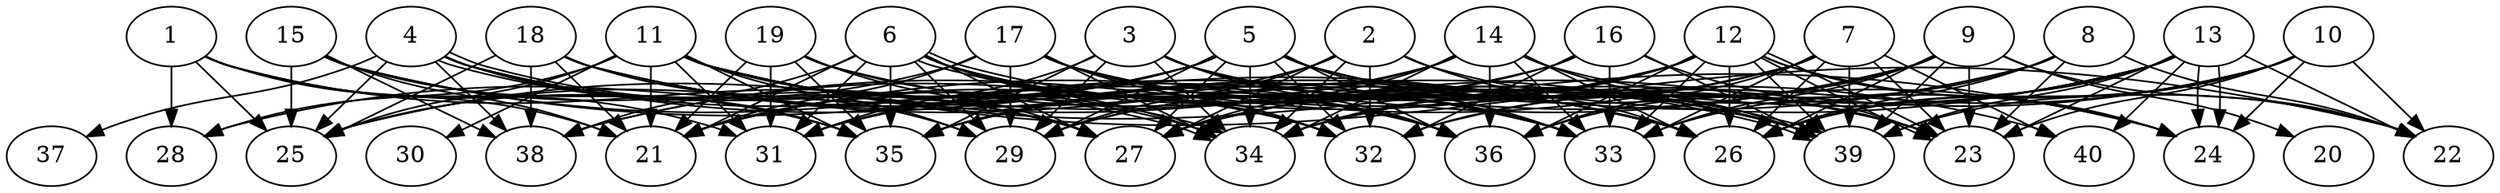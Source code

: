 // DAG automatically generated by daggen at Thu Oct  3 14:06:48 2019
// ./daggen --dot -n 40 --ccr 0.4 --fat 0.9 --regular 0.5 --density 0.7 --mindata 5242880 --maxdata 52428800 
digraph G {
  1 [size="24122880", alpha="0.02", expect_size="9649152"] 
  1 -> 21 [size ="9649152"]
  1 -> 25 [size ="9649152"]
  1 -> 27 [size ="9649152"]
  1 -> 28 [size ="9649152"]
  1 -> 31 [size ="9649152"]
  1 -> 35 [size ="9649152"]
  2 [size="36992000", alpha="0.10", expect_size="14796800"] 
  2 -> 23 [size ="14796800"]
  2 -> 26 [size ="14796800"]
  2 -> 27 [size ="14796800"]
  2 -> 29 [size ="14796800"]
  2 -> 31 [size ="14796800"]
  2 -> 32 [size ="14796800"]
  2 -> 34 [size ="14796800"]
  3 [size="77263360", alpha="0.14", expect_size="30905344"] 
  3 -> 23 [size ="30905344"]
  3 -> 29 [size ="30905344"]
  3 -> 31 [size ="30905344"]
  3 -> 33 [size ="30905344"]
  3 -> 34 [size ="30905344"]
  3 -> 35 [size ="30905344"]
  3 -> 36 [size ="30905344"]
  4 [size="39416320", alpha="0.18", expect_size="15766528"] 
  4 -> 25 [size ="15766528"]
  4 -> 26 [size ="15766528"]
  4 -> 27 [size ="15766528"]
  4 -> 34 [size ="15766528"]
  4 -> 34 [size ="15766528"]
  4 -> 35 [size ="15766528"]
  4 -> 36 [size ="15766528"]
  4 -> 37 [size ="15766528"]
  4 -> 38 [size ="15766528"]
  5 [size="27223040", alpha="0.14", expect_size="10889216"] 
  5 -> 21 [size ="10889216"]
  5 -> 23 [size ="10889216"]
  5 -> 24 [size ="10889216"]
  5 -> 25 [size ="10889216"]
  5 -> 27 [size ="10889216"]
  5 -> 28 [size ="10889216"]
  5 -> 29 [size ="10889216"]
  5 -> 32 [size ="10889216"]
  5 -> 33 [size ="10889216"]
  5 -> 34 [size ="10889216"]
  5 -> 36 [size ="10889216"]
  5 -> 39 [size ="10889216"]
  6 [size="56711680", alpha="0.05", expect_size="22684672"] 
  6 -> 21 [size ="22684672"]
  6 -> 27 [size ="22684672"]
  6 -> 29 [size ="22684672"]
  6 -> 31 [size ="22684672"]
  6 -> 32 [size ="22684672"]
  6 -> 33 [size ="22684672"]
  6 -> 34 [size ="22684672"]
  6 -> 35 [size ="22684672"]
  6 -> 36 [size ="22684672"]
  6 -> 38 [size ="22684672"]
  6 -> 39 [size ="22684672"]
  6 -> 39 [size ="22684672"]
  7 [size="125365760", alpha="0.19", expect_size="50146304"] 
  7 -> 23 [size ="50146304"]
  7 -> 26 [size ="50146304"]
  7 -> 27 [size ="50146304"]
  7 -> 33 [size ="50146304"]
  7 -> 36 [size ="50146304"]
  7 -> 38 [size ="50146304"]
  7 -> 39 [size ="50146304"]
  7 -> 40 [size ="50146304"]
  8 [size="84981760", alpha="0.09", expect_size="33992704"] 
  8 -> 22 [size ="33992704"]
  8 -> 23 [size ="33992704"]
  8 -> 26 [size ="33992704"]
  8 -> 27 [size ="33992704"]
  8 -> 33 [size ="33992704"]
  8 -> 35 [size ="33992704"]
  9 [size="18076160", alpha="0.12", expect_size="7230464"] 
  9 -> 20 [size ="7230464"]
  9 -> 21 [size ="7230464"]
  9 -> 22 [size ="7230464"]
  9 -> 23 [size ="7230464"]
  9 -> 26 [size ="7230464"]
  9 -> 31 [size ="7230464"]
  9 -> 32 [size ="7230464"]
  9 -> 33 [size ="7230464"]
  9 -> 36 [size ="7230464"]
  9 -> 39 [size ="7230464"]
  10 [size="67176960", alpha="0.16", expect_size="26870784"] 
  10 -> 22 [size ="26870784"]
  10 -> 23 [size ="26870784"]
  10 -> 24 [size ="26870784"]
  10 -> 26 [size ="26870784"]
  10 -> 32 [size ="26870784"]
  10 -> 34 [size ="26870784"]
  10 -> 39 [size ="26870784"]
  11 [size="102021120", alpha="0.10", expect_size="40808448"] 
  11 -> 21 [size ="40808448"]
  11 -> 22 [size ="40808448"]
  11 -> 23 [size ="40808448"]
  11 -> 24 [size ="40808448"]
  11 -> 25 [size ="40808448"]
  11 -> 26 [size ="40808448"]
  11 -> 28 [size ="40808448"]
  11 -> 29 [size ="40808448"]
  11 -> 30 [size ="40808448"]
  11 -> 31 [size ="40808448"]
  11 -> 32 [size ="40808448"]
  11 -> 34 [size ="40808448"]
  11 -> 35 [size ="40808448"]
  12 [size="115402240", alpha="0.07", expect_size="46160896"] 
  12 -> 22 [size ="46160896"]
  12 -> 23 [size ="46160896"]
  12 -> 23 [size ="46160896"]
  12 -> 24 [size ="46160896"]
  12 -> 26 [size ="46160896"]
  12 -> 27 [size ="46160896"]
  12 -> 29 [size ="46160896"]
  12 -> 33 [size ="46160896"]
  12 -> 34 [size ="46160896"]
  12 -> 35 [size ="46160896"]
  12 -> 36 [size ="46160896"]
  12 -> 38 [size ="46160896"]
  12 -> 39 [size ="46160896"]
  13 [size="55746560", alpha="0.05", expect_size="22298624"] 
  13 -> 22 [size ="22298624"]
  13 -> 23 [size ="22298624"]
  13 -> 24 [size ="22298624"]
  13 -> 24 [size ="22298624"]
  13 -> 26 [size ="22298624"]
  13 -> 27 [size ="22298624"]
  13 -> 34 [size ="22298624"]
  13 -> 35 [size ="22298624"]
  13 -> 39 [size ="22298624"]
  13 -> 40 [size ="22298624"]
  14 [size="21954560", alpha="0.12", expect_size="8781824"] 
  14 -> 24 [size ="8781824"]
  14 -> 25 [size ="8781824"]
  14 -> 26 [size ="8781824"]
  14 -> 27 [size ="8781824"]
  14 -> 33 [size ="8781824"]
  14 -> 34 [size ="8781824"]
  14 -> 35 [size ="8781824"]
  14 -> 36 [size ="8781824"]
  14 -> 39 [size ="8781824"]
  15 [size="129633280", alpha="0.20", expect_size="51853312"] 
  15 -> 21 [size ="51853312"]
  15 -> 25 [size ="51853312"]
  15 -> 26 [size ="51853312"]
  15 -> 27 [size ="51853312"]
  15 -> 33 [size ="51853312"]
  15 -> 35 [size ="51853312"]
  15 -> 38 [size ="51853312"]
  16 [size="93437440", alpha="0.11", expect_size="37374976"] 
  16 -> 21 [size ="37374976"]
  16 -> 23 [size ="37374976"]
  16 -> 29 [size ="37374976"]
  16 -> 32 [size ="37374976"]
  16 -> 33 [size ="37374976"]
  16 -> 39 [size ="37374976"]
  17 [size="123194880", alpha="0.17", expect_size="49277952"] 
  17 -> 21 [size ="49277952"]
  17 -> 25 [size ="49277952"]
  17 -> 26 [size ="49277952"]
  17 -> 29 [size ="49277952"]
  17 -> 32 [size ="49277952"]
  17 -> 34 [size ="49277952"]
  17 -> 36 [size ="49277952"]
  17 -> 40 [size ="49277952"]
  18 [size="114529280", alpha="0.17", expect_size="45811712"] 
  18 -> 21 [size ="45811712"]
  18 -> 25 [size ="45811712"]
  18 -> 26 [size ="45811712"]
  18 -> 29 [size ="45811712"]
  18 -> 33 [size ="45811712"]
  18 -> 38 [size ="45811712"]
  18 -> 39 [size ="45811712"]
  19 [size="47585280", alpha="0.16", expect_size="19034112"] 
  19 -> 21 [size ="19034112"]
  19 -> 27 [size ="19034112"]
  19 -> 31 [size ="19034112"]
  19 -> 32 [size ="19034112"]
  19 -> 35 [size ="19034112"]
  19 -> 39 [size ="19034112"]
  20 [size="117629440", alpha="0.09", expect_size="47051776"] 
  21 [size="95406080", alpha="0.03", expect_size="38162432"] 
  22 [size="34204160", alpha="0.01", expect_size="13681664"] 
  23 [size="78213120", alpha="0.11", expect_size="31285248"] 
  24 [size="109255680", alpha="0.04", expect_size="43702272"] 
  25 [size="64171520", alpha="0.00", expect_size="25668608"] 
  26 [size="62592000", alpha="0.04", expect_size="25036800"] 
  27 [size="130216960", alpha="0.06", expect_size="52086784"] 
  28 [size="112793600", alpha="0.01", expect_size="45117440"] 
  29 [size="94691840", alpha="0.17", expect_size="37876736"] 
  30 [size="73328640", alpha="0.01", expect_size="29331456"] 
  31 [size="125214720", alpha="0.01", expect_size="50085888"] 
  32 [size="25441280", alpha="0.18", expect_size="10176512"] 
  33 [size="33817600", alpha="0.02", expect_size="13527040"] 
  34 [size="96540160", alpha="0.08", expect_size="38616064"] 
  35 [size="121953280", alpha="0.14", expect_size="48781312"] 
  36 [size="124175360", alpha="0.13", expect_size="49670144"] 
  37 [size="28846080", alpha="0.11", expect_size="11538432"] 
  38 [size="66191360", alpha="0.06", expect_size="26476544"] 
  39 [size="72156160", alpha="0.07", expect_size="28862464"] 
  40 [size="51709440", alpha="0.06", expect_size="20683776"] 
}
